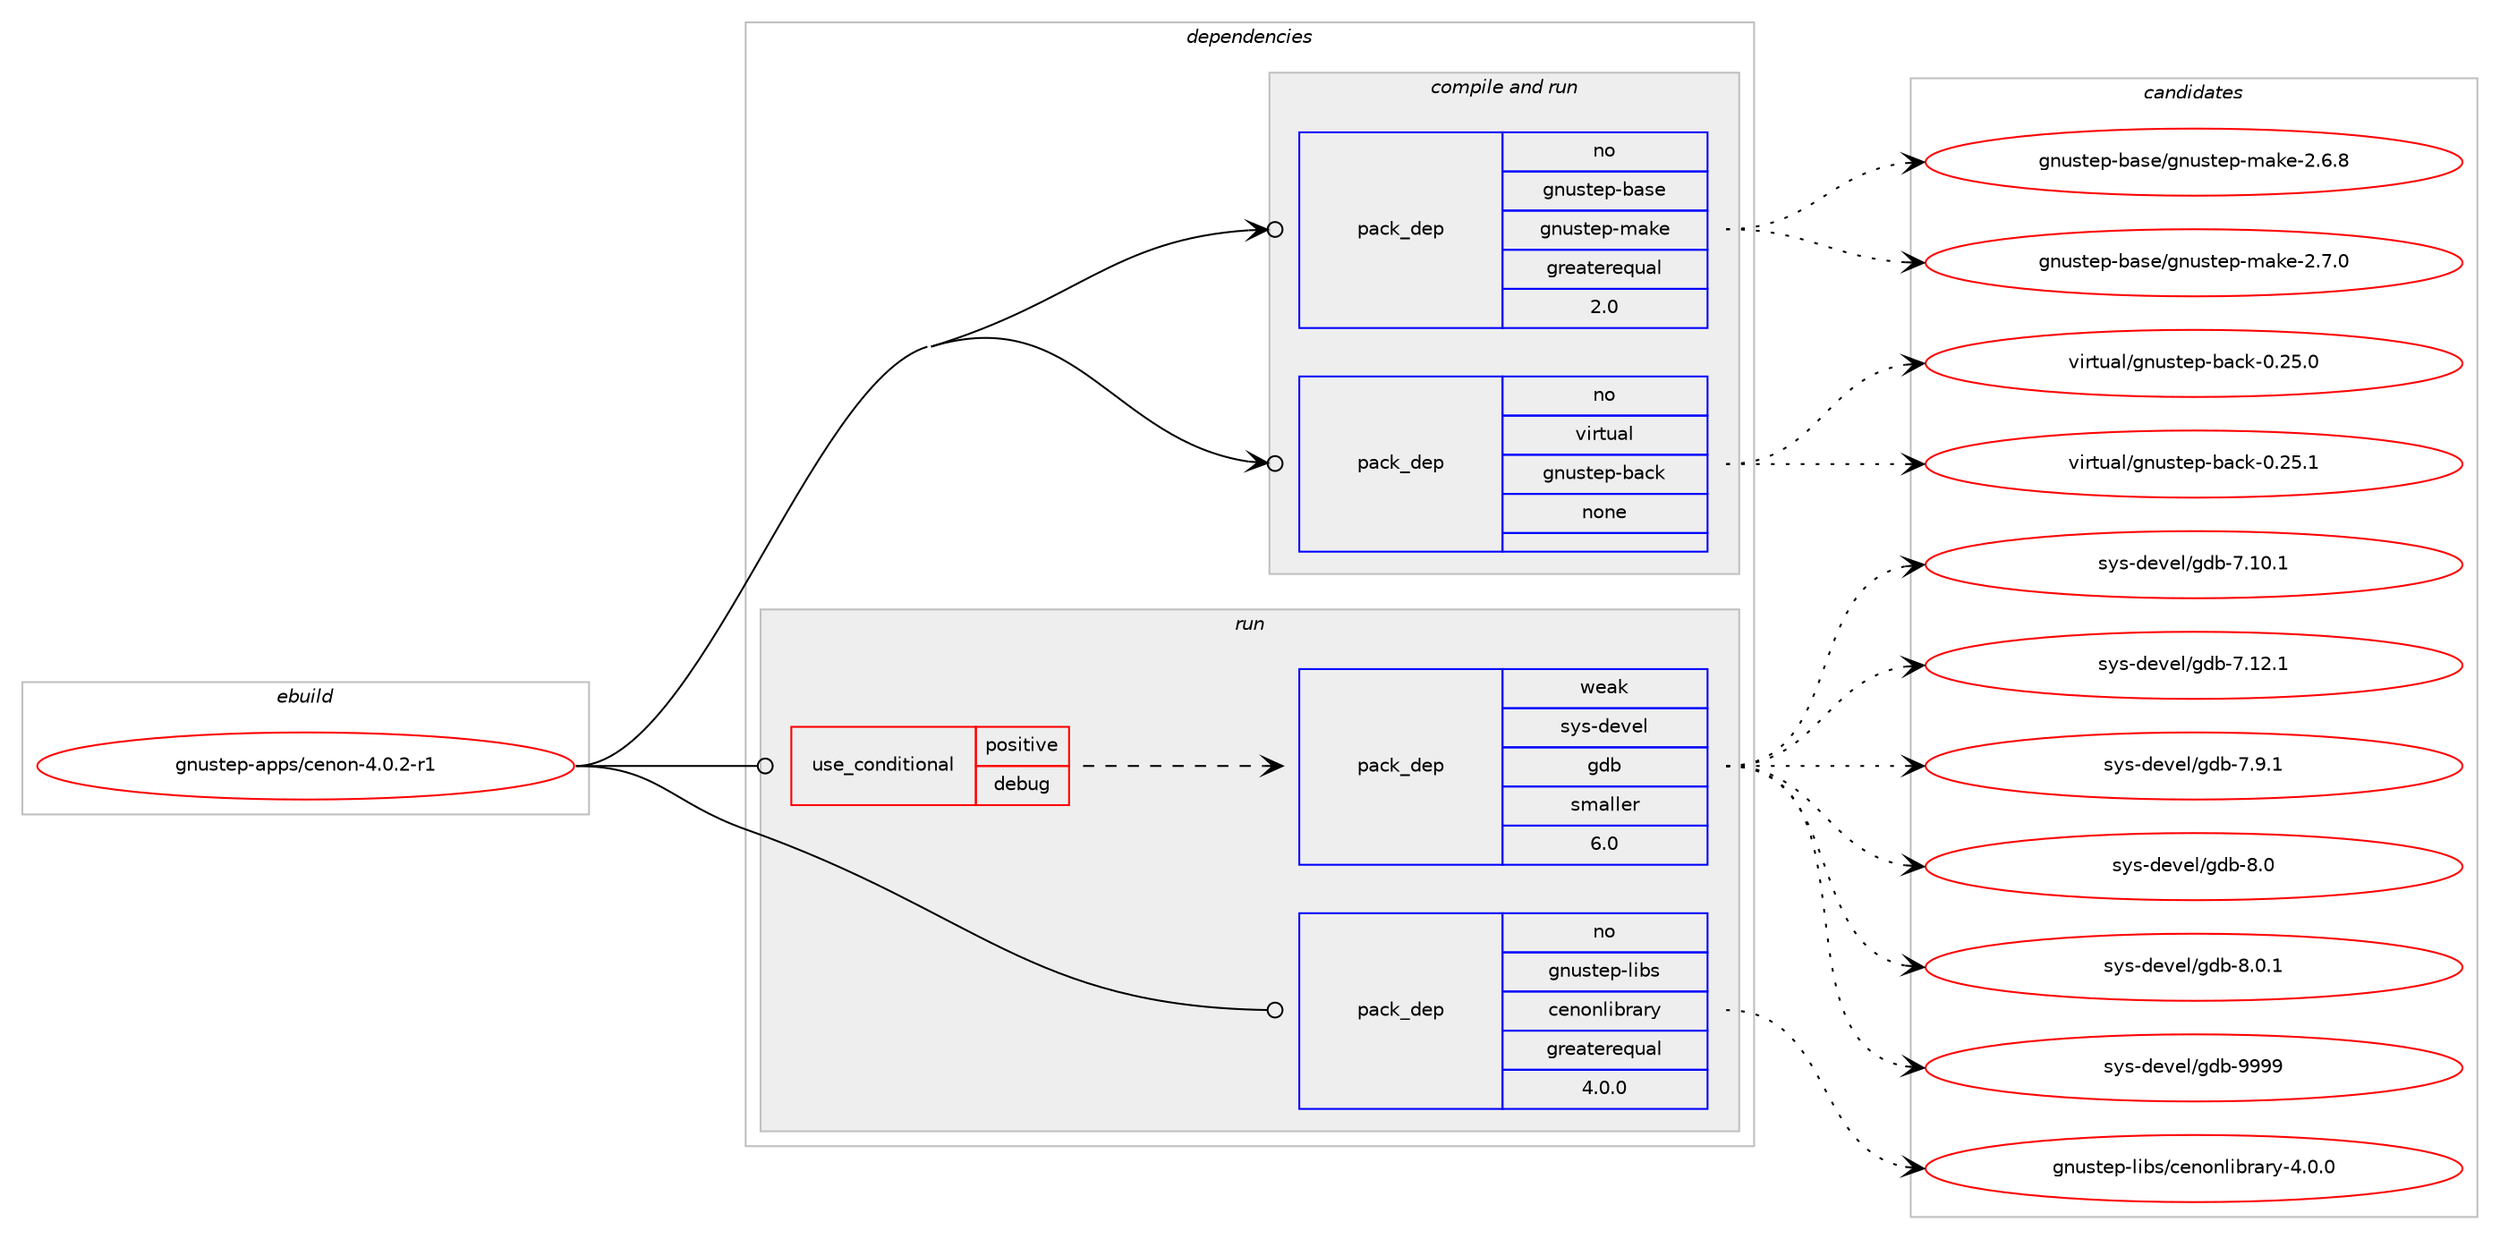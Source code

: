digraph prolog {

# *************
# Graph options
# *************

newrank=true;
concentrate=true;
compound=true;
graph [rankdir=LR,fontname=Helvetica,fontsize=10,ranksep=1.5];#, ranksep=2.5, nodesep=0.2];
edge  [arrowhead=vee];
node  [fontname=Helvetica,fontsize=10];

# **********
# The ebuild
# **********

subgraph cluster_leftcol {
color=gray;
rank=same;
label=<<i>ebuild</i>>;
id [label="gnustep-apps/cenon-4.0.2-r1", color=red, width=4, href="../gnustep-apps/cenon-4.0.2-r1.svg"];
}

# ****************
# The dependencies
# ****************

subgraph cluster_midcol {
color=gray;
label=<<i>dependencies</i>>;
subgraph cluster_compile {
fillcolor="#eeeeee";
style=filled;
label=<<i>compile</i>>;
}
subgraph cluster_compileandrun {
fillcolor="#eeeeee";
style=filled;
label=<<i>compile and run</i>>;
subgraph pack225259 {
dependency312368 [label=<<TABLE BORDER="0" CELLBORDER="1" CELLSPACING="0" CELLPADDING="4" WIDTH="220"><TR><TD ROWSPAN="6" CELLPADDING="30">pack_dep</TD></TR><TR><TD WIDTH="110">no</TD></TR><TR><TD>gnustep-base</TD></TR><TR><TD>gnustep-make</TD></TR><TR><TD>greaterequal</TD></TR><TR><TD>2.0</TD></TR></TABLE>>, shape=none, color=blue];
}
id:e -> dependency312368:w [weight=20,style="solid",arrowhead="odotvee"];
subgraph pack225260 {
dependency312369 [label=<<TABLE BORDER="0" CELLBORDER="1" CELLSPACING="0" CELLPADDING="4" WIDTH="220"><TR><TD ROWSPAN="6" CELLPADDING="30">pack_dep</TD></TR><TR><TD WIDTH="110">no</TD></TR><TR><TD>virtual</TD></TR><TR><TD>gnustep-back</TD></TR><TR><TD>none</TD></TR><TR><TD></TD></TR></TABLE>>, shape=none, color=blue];
}
id:e -> dependency312369:w [weight=20,style="solid",arrowhead="odotvee"];
}
subgraph cluster_run {
fillcolor="#eeeeee";
style=filled;
label=<<i>run</i>>;
subgraph cond82133 {
dependency312370 [label=<<TABLE BORDER="0" CELLBORDER="1" CELLSPACING="0" CELLPADDING="4"><TR><TD ROWSPAN="3" CELLPADDING="10">use_conditional</TD></TR><TR><TD>positive</TD></TR><TR><TD>debug</TD></TR></TABLE>>, shape=none, color=red];
subgraph pack225261 {
dependency312371 [label=<<TABLE BORDER="0" CELLBORDER="1" CELLSPACING="0" CELLPADDING="4" WIDTH="220"><TR><TD ROWSPAN="6" CELLPADDING="30">pack_dep</TD></TR><TR><TD WIDTH="110">weak</TD></TR><TR><TD>sys-devel</TD></TR><TR><TD>gdb</TD></TR><TR><TD>smaller</TD></TR><TR><TD>6.0</TD></TR></TABLE>>, shape=none, color=blue];
}
dependency312370:e -> dependency312371:w [weight=20,style="dashed",arrowhead="vee"];
}
id:e -> dependency312370:w [weight=20,style="solid",arrowhead="odot"];
subgraph pack225262 {
dependency312372 [label=<<TABLE BORDER="0" CELLBORDER="1" CELLSPACING="0" CELLPADDING="4" WIDTH="220"><TR><TD ROWSPAN="6" CELLPADDING="30">pack_dep</TD></TR><TR><TD WIDTH="110">no</TD></TR><TR><TD>gnustep-libs</TD></TR><TR><TD>cenonlibrary</TD></TR><TR><TD>greaterequal</TD></TR><TR><TD>4.0.0</TD></TR></TABLE>>, shape=none, color=blue];
}
id:e -> dependency312372:w [weight=20,style="solid",arrowhead="odot"];
}
}

# **************
# The candidates
# **************

subgraph cluster_choices {
rank=same;
color=gray;
label=<<i>candidates</i>>;

subgraph choice225259 {
color=black;
nodesep=1;
choice103110117115116101112459897115101471031101171151161011124510997107101455046544656 [label="gnustep-base/gnustep-make-2.6.8", color=red, width=4,href="../gnustep-base/gnustep-make-2.6.8.svg"];
choice103110117115116101112459897115101471031101171151161011124510997107101455046554648 [label="gnustep-base/gnustep-make-2.7.0", color=red, width=4,href="../gnustep-base/gnustep-make-2.7.0.svg"];
dependency312368:e -> choice103110117115116101112459897115101471031101171151161011124510997107101455046544656:w [style=dotted,weight="100"];
dependency312368:e -> choice103110117115116101112459897115101471031101171151161011124510997107101455046554648:w [style=dotted,weight="100"];
}
subgraph choice225260 {
color=black;
nodesep=1;
choice11810511411611797108471031101171151161011124598979910745484650534648 [label="virtual/gnustep-back-0.25.0", color=red, width=4,href="../virtual/gnustep-back-0.25.0.svg"];
choice11810511411611797108471031101171151161011124598979910745484650534649 [label="virtual/gnustep-back-0.25.1", color=red, width=4,href="../virtual/gnustep-back-0.25.1.svg"];
dependency312369:e -> choice11810511411611797108471031101171151161011124598979910745484650534648:w [style=dotted,weight="100"];
dependency312369:e -> choice11810511411611797108471031101171151161011124598979910745484650534649:w [style=dotted,weight="100"];
}
subgraph choice225261 {
color=black;
nodesep=1;
choice11512111545100101118101108471031009845554649484649 [label="sys-devel/gdb-7.10.1", color=red, width=4,href="../sys-devel/gdb-7.10.1.svg"];
choice11512111545100101118101108471031009845554649504649 [label="sys-devel/gdb-7.12.1", color=red, width=4,href="../sys-devel/gdb-7.12.1.svg"];
choice115121115451001011181011084710310098455546574649 [label="sys-devel/gdb-7.9.1", color=red, width=4,href="../sys-devel/gdb-7.9.1.svg"];
choice11512111545100101118101108471031009845564648 [label="sys-devel/gdb-8.0", color=red, width=4,href="../sys-devel/gdb-8.0.svg"];
choice115121115451001011181011084710310098455646484649 [label="sys-devel/gdb-8.0.1", color=red, width=4,href="../sys-devel/gdb-8.0.1.svg"];
choice1151211154510010111810110847103100984557575757 [label="sys-devel/gdb-9999", color=red, width=4,href="../sys-devel/gdb-9999.svg"];
dependency312371:e -> choice11512111545100101118101108471031009845554649484649:w [style=dotted,weight="100"];
dependency312371:e -> choice11512111545100101118101108471031009845554649504649:w [style=dotted,weight="100"];
dependency312371:e -> choice115121115451001011181011084710310098455546574649:w [style=dotted,weight="100"];
dependency312371:e -> choice11512111545100101118101108471031009845564648:w [style=dotted,weight="100"];
dependency312371:e -> choice115121115451001011181011084710310098455646484649:w [style=dotted,weight="100"];
dependency312371:e -> choice1151211154510010111810110847103100984557575757:w [style=dotted,weight="100"];
}
subgraph choice225262 {
color=black;
nodesep=1;
choice103110117115116101112451081059811547991011101111101081059811497114121455246484648 [label="gnustep-libs/cenonlibrary-4.0.0", color=red, width=4,href="../gnustep-libs/cenonlibrary-4.0.0.svg"];
dependency312372:e -> choice103110117115116101112451081059811547991011101111101081059811497114121455246484648:w [style=dotted,weight="100"];
}
}

}
